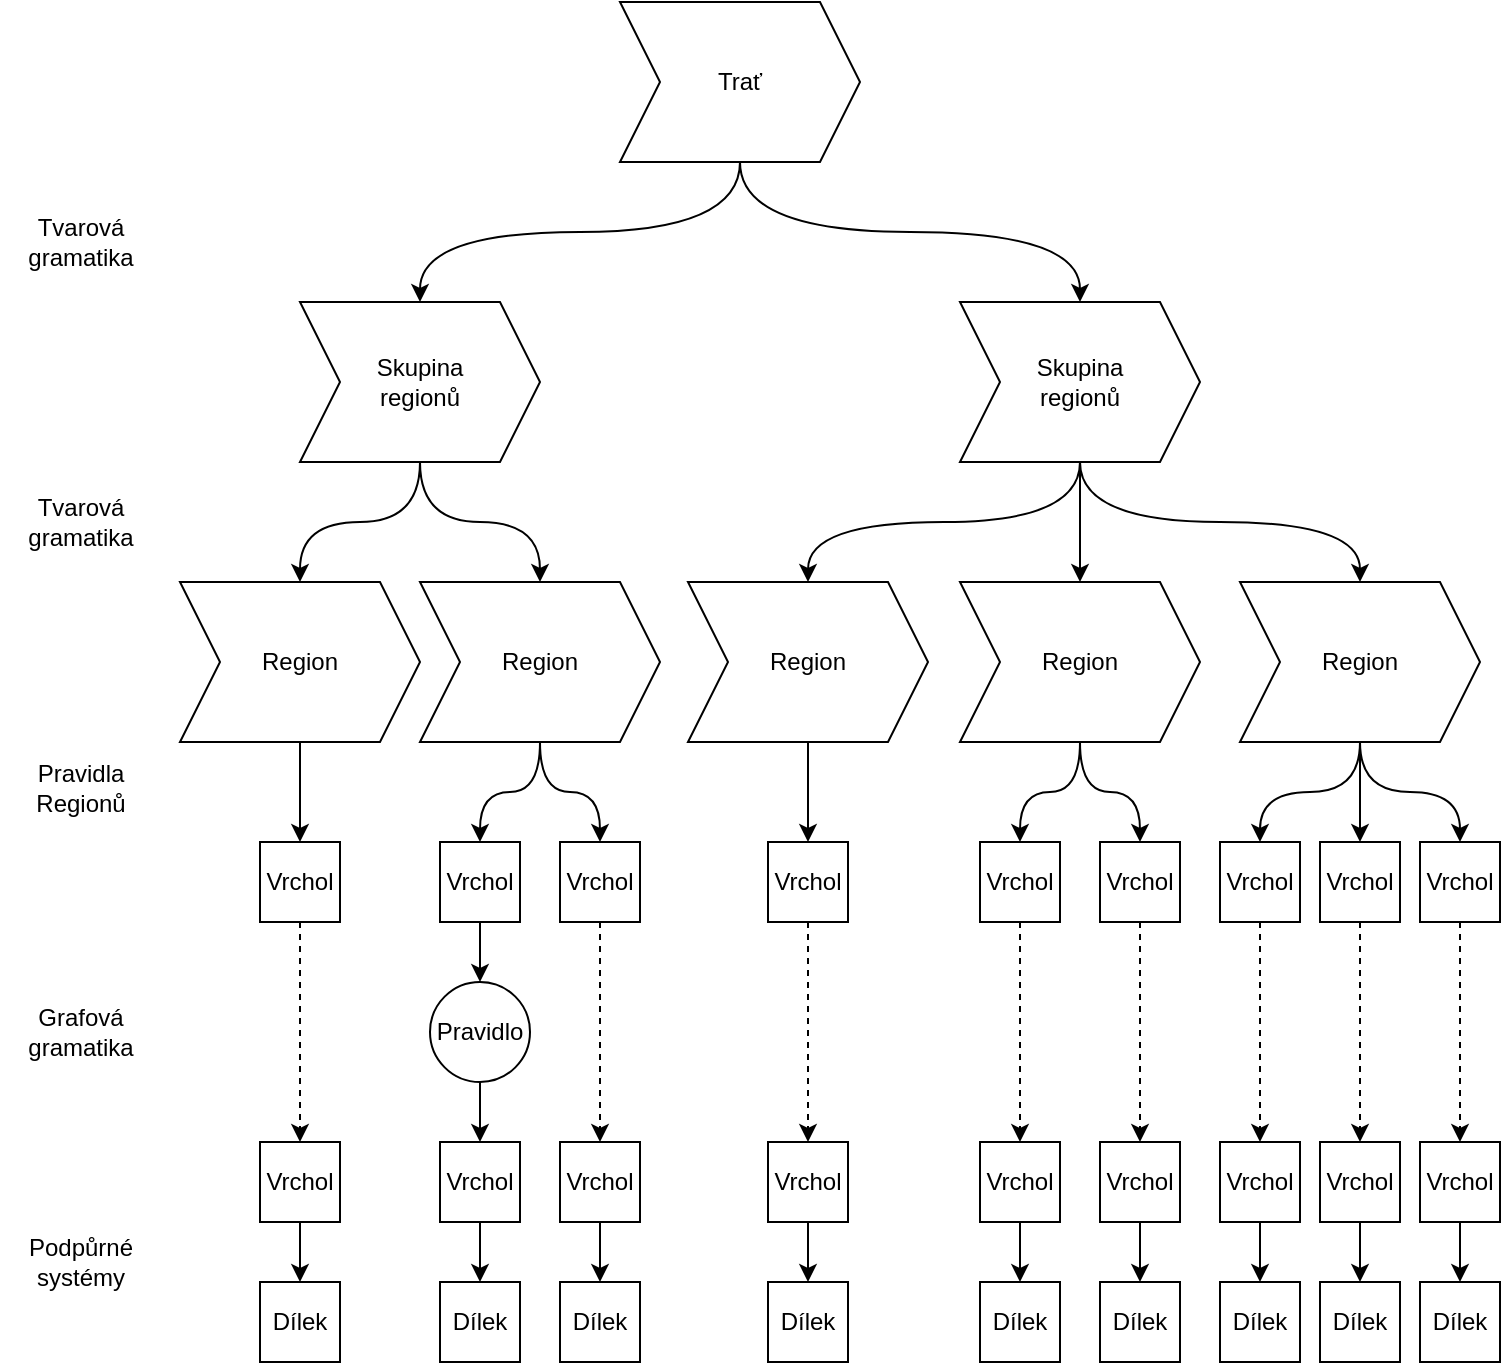 <mxfile version="26.2.14">
  <diagram name="Stránka-1" id="iqPWe5vi_Y_kr44j8F4p">
    <mxGraphModel dx="1042" dy="574" grid="1" gridSize="10" guides="1" tooltips="1" connect="1" arrows="1" fold="1" page="1" pageScale="1" pageWidth="827" pageHeight="1169" math="0" shadow="0">
      <root>
        <mxCell id="0" />
        <mxCell id="1" parent="0" />
        <mxCell id="tLYNpAmldiffLmxqfKL2-45" style="edgeStyle=orthogonalEdgeStyle;curved=1;rounded=0;orthogonalLoop=1;jettySize=auto;html=1;exitX=0.5;exitY=1;exitDx=0;exitDy=0;entryX=0.5;entryY=0;entryDx=0;entryDy=0;" parent="1" source="v-MoMMGTiFcIeM_M-H1C-52" target="tLYNpAmldiffLmxqfKL2-4" edge="1">
          <mxGeometry relative="1" as="geometry">
            <mxPoint x="220" y="300" as="sourcePoint" />
          </mxGeometry>
        </mxCell>
        <mxCell id="tLYNpAmldiffLmxqfKL2-46" style="edgeStyle=orthogonalEdgeStyle;curved=1;rounded=0;orthogonalLoop=1;jettySize=auto;html=1;exitX=0.5;exitY=1;exitDx=0;exitDy=0;entryX=0.5;entryY=0;entryDx=0;entryDy=0;" parent="1" source="v-MoMMGTiFcIeM_M-H1C-52" target="tLYNpAmldiffLmxqfKL2-5" edge="1">
          <mxGeometry relative="1" as="geometry">
            <mxPoint x="220" y="300" as="sourcePoint" />
          </mxGeometry>
        </mxCell>
        <mxCell id="v-MoMMGTiFcIeM_M-H1C-11" style="edgeStyle=orthogonalEdgeStyle;curved=1;rounded=0;orthogonalLoop=1;jettySize=auto;html=1;exitX=0.5;exitY=1;exitDx=0;exitDy=0;entryX=0.5;entryY=0;entryDx=0;entryDy=0;" edge="1" parent="1" source="tLYNpAmldiffLmxqfKL2-4" target="v-MoMMGTiFcIeM_M-H1C-6">
          <mxGeometry relative="1" as="geometry" />
        </mxCell>
        <mxCell id="tLYNpAmldiffLmxqfKL2-4" value="Region" style="shape=step;perimeter=stepPerimeter;whiteSpace=wrap;html=1;fixedSize=1;" parent="1" vertex="1">
          <mxGeometry x="100" y="350" width="120" height="80" as="geometry" />
        </mxCell>
        <mxCell id="v-MoMMGTiFcIeM_M-H1C-3" style="edgeStyle=orthogonalEdgeStyle;curved=1;rounded=0;orthogonalLoop=1;jettySize=auto;html=1;exitX=0.5;exitY=1;exitDx=0;exitDy=0;" edge="1" parent="1" source="tLYNpAmldiffLmxqfKL2-5" target="tLYNpAmldiffLmxqfKL2-9">
          <mxGeometry relative="1" as="geometry" />
        </mxCell>
        <mxCell id="v-MoMMGTiFcIeM_M-H1C-4" style="edgeStyle=orthogonalEdgeStyle;curved=1;rounded=0;orthogonalLoop=1;jettySize=auto;html=1;exitX=0.5;exitY=1;exitDx=0;exitDy=0;" edge="1" parent="1" source="tLYNpAmldiffLmxqfKL2-5" target="tLYNpAmldiffLmxqfKL2-11">
          <mxGeometry relative="1" as="geometry" />
        </mxCell>
        <mxCell id="tLYNpAmldiffLmxqfKL2-5" value="Region" style="shape=step;perimeter=stepPerimeter;whiteSpace=wrap;html=1;fixedSize=1;" parent="1" vertex="1">
          <mxGeometry x="220" y="350" width="120" height="80" as="geometry" />
        </mxCell>
        <mxCell id="v-MoMMGTiFcIeM_M-H1C-49" style="edgeStyle=orthogonalEdgeStyle;curved=1;rounded=0;orthogonalLoop=1;jettySize=auto;html=1;exitX=0.5;exitY=1;exitDx=0;exitDy=0;" edge="1" parent="1" source="tLYNpAmldiffLmxqfKL2-6" target="v-MoMMGTiFcIeM_M-H1C-13">
          <mxGeometry relative="1" as="geometry" />
        </mxCell>
        <mxCell id="tLYNpAmldiffLmxqfKL2-6" value="Region" style="shape=step;perimeter=stepPerimeter;whiteSpace=wrap;html=1;fixedSize=1;" parent="1" vertex="1">
          <mxGeometry x="354" y="350" width="120" height="80" as="geometry" />
        </mxCell>
        <mxCell id="v-MoMMGTiFcIeM_M-H1C-45" style="edgeStyle=orthogonalEdgeStyle;curved=1;rounded=0;orthogonalLoop=1;jettySize=auto;html=1;exitX=0.5;exitY=1;exitDx=0;exitDy=0;entryX=0.5;entryY=0;entryDx=0;entryDy=0;" edge="1" parent="1" source="tLYNpAmldiffLmxqfKL2-7" target="v-MoMMGTiFcIeM_M-H1C-23">
          <mxGeometry relative="1" as="geometry" />
        </mxCell>
        <mxCell id="v-MoMMGTiFcIeM_M-H1C-46" style="edgeStyle=orthogonalEdgeStyle;curved=1;rounded=0;orthogonalLoop=1;jettySize=auto;html=1;exitX=0.5;exitY=1;exitDx=0;exitDy=0;" edge="1" parent="1" source="tLYNpAmldiffLmxqfKL2-7" target="v-MoMMGTiFcIeM_M-H1C-18">
          <mxGeometry relative="1" as="geometry" />
        </mxCell>
        <mxCell id="tLYNpAmldiffLmxqfKL2-7" value="Region" style="shape=step;perimeter=stepPerimeter;whiteSpace=wrap;html=1;fixedSize=1;" parent="1" vertex="1">
          <mxGeometry x="490" y="350" width="120" height="80" as="geometry" />
        </mxCell>
        <mxCell id="v-MoMMGTiFcIeM_M-H1C-42" style="edgeStyle=orthogonalEdgeStyle;curved=1;rounded=0;orthogonalLoop=1;jettySize=auto;html=1;exitX=0.5;exitY=1;exitDx=0;exitDy=0;entryX=0.5;entryY=0;entryDx=0;entryDy=0;" edge="1" parent="1" source="tLYNpAmldiffLmxqfKL2-8" target="v-MoMMGTiFcIeM_M-H1C-28">
          <mxGeometry relative="1" as="geometry" />
        </mxCell>
        <mxCell id="v-MoMMGTiFcIeM_M-H1C-43" style="edgeStyle=orthogonalEdgeStyle;curved=1;rounded=0;orthogonalLoop=1;jettySize=auto;html=1;exitX=0.5;exitY=1;exitDx=0;exitDy=0;" edge="1" parent="1" source="tLYNpAmldiffLmxqfKL2-8" target="v-MoMMGTiFcIeM_M-H1C-33">
          <mxGeometry relative="1" as="geometry" />
        </mxCell>
        <mxCell id="v-MoMMGTiFcIeM_M-H1C-44" style="edgeStyle=orthogonalEdgeStyle;curved=1;rounded=0;orthogonalLoop=1;jettySize=auto;html=1;exitX=0.5;exitY=1;exitDx=0;exitDy=0;" edge="1" parent="1" source="tLYNpAmldiffLmxqfKL2-8" target="v-MoMMGTiFcIeM_M-H1C-38">
          <mxGeometry relative="1" as="geometry" />
        </mxCell>
        <mxCell id="tLYNpAmldiffLmxqfKL2-8" value="Region" style="shape=step;perimeter=stepPerimeter;whiteSpace=wrap;html=1;fixedSize=1;" parent="1" vertex="1">
          <mxGeometry x="630" y="350" width="120" height="80" as="geometry" />
        </mxCell>
        <mxCell id="tLYNpAmldiffLmxqfKL2-30" style="edgeStyle=orthogonalEdgeStyle;rounded=0;orthogonalLoop=1;jettySize=auto;html=1;exitX=0.5;exitY=1;exitDx=0;exitDy=0;entryX=0.5;entryY=0;entryDx=0;entryDy=0;" parent="1" source="tLYNpAmldiffLmxqfKL2-32" target="tLYNpAmldiffLmxqfKL2-28" edge="1">
          <mxGeometry relative="1" as="geometry" />
        </mxCell>
        <mxCell id="tLYNpAmldiffLmxqfKL2-9" value="Vrchol" style="whiteSpace=wrap;html=1;aspect=fixed;" parent="1" vertex="1">
          <mxGeometry x="230" y="480" width="40" height="40" as="geometry" />
        </mxCell>
        <mxCell id="tLYNpAmldiffLmxqfKL2-31" style="edgeStyle=orthogonalEdgeStyle;rounded=0;orthogonalLoop=1;jettySize=auto;html=1;exitX=0.5;exitY=1;exitDx=0;exitDy=0;entryX=0.5;entryY=0;entryDx=0;entryDy=0;strokeColor=default;dashed=1;" parent="1" source="tLYNpAmldiffLmxqfKL2-11" target="tLYNpAmldiffLmxqfKL2-29" edge="1">
          <mxGeometry relative="1" as="geometry" />
        </mxCell>
        <mxCell id="tLYNpAmldiffLmxqfKL2-11" value="Vrchol" style="whiteSpace=wrap;html=1;aspect=fixed;" parent="1" vertex="1">
          <mxGeometry x="290" y="480" width="40" height="40" as="geometry" />
        </mxCell>
        <mxCell id="tLYNpAmldiffLmxqfKL2-71" style="edgeStyle=orthogonalEdgeStyle;curved=1;rounded=0;orthogonalLoop=1;jettySize=auto;html=1;exitX=0.5;exitY=1;exitDx=0;exitDy=0;entryX=0.5;entryY=0;entryDx=0;entryDy=0;" parent="1" source="tLYNpAmldiffLmxqfKL2-28" target="tLYNpAmldiffLmxqfKL2-61" edge="1">
          <mxGeometry relative="1" as="geometry" />
        </mxCell>
        <mxCell id="tLYNpAmldiffLmxqfKL2-28" value="Vrchol" style="whiteSpace=wrap;html=1;aspect=fixed;" parent="1" vertex="1">
          <mxGeometry x="230" y="630" width="40" height="40" as="geometry" />
        </mxCell>
        <mxCell id="tLYNpAmldiffLmxqfKL2-72" style="edgeStyle=orthogonalEdgeStyle;curved=1;rounded=0;orthogonalLoop=1;jettySize=auto;html=1;exitX=0.5;exitY=1;exitDx=0;exitDy=0;entryX=0.5;entryY=0;entryDx=0;entryDy=0;" parent="1" source="tLYNpAmldiffLmxqfKL2-29" target="tLYNpAmldiffLmxqfKL2-62" edge="1">
          <mxGeometry relative="1" as="geometry" />
        </mxCell>
        <mxCell id="tLYNpAmldiffLmxqfKL2-29" value="Vrchol" style="whiteSpace=wrap;html=1;aspect=fixed;" parent="1" vertex="1">
          <mxGeometry x="290" y="630" width="40" height="40" as="geometry" />
        </mxCell>
        <mxCell id="tLYNpAmldiffLmxqfKL2-33" value="" style="edgeStyle=orthogonalEdgeStyle;rounded=0;orthogonalLoop=1;jettySize=auto;html=1;exitX=0.5;exitY=1;exitDx=0;exitDy=0;entryX=0.5;entryY=0;entryDx=0;entryDy=0;" parent="1" source="tLYNpAmldiffLmxqfKL2-9" target="tLYNpAmldiffLmxqfKL2-32" edge="1">
          <mxGeometry relative="1" as="geometry">
            <mxPoint x="250" y="520" as="sourcePoint" />
            <mxPoint x="250" y="620" as="targetPoint" />
          </mxGeometry>
        </mxCell>
        <mxCell id="tLYNpAmldiffLmxqfKL2-32" value="Pravidlo" style="ellipse;whiteSpace=wrap;html=1;aspect=fixed;" parent="1" vertex="1">
          <mxGeometry x="225" y="550" width="50" height="50" as="geometry" />
        </mxCell>
        <mxCell id="tLYNpAmldiffLmxqfKL2-53" value="Grafová&lt;div&gt;gramatika&lt;/div&gt;" style="text;html=1;align=center;verticalAlign=middle;resizable=0;points=[];autosize=1;strokeColor=none;fillColor=none;" parent="1" vertex="1">
          <mxGeometry x="10" y="555" width="80" height="40" as="geometry" />
        </mxCell>
        <mxCell id="tLYNpAmldiffLmxqfKL2-54" value="Pravidla&lt;div&gt;Regionů&lt;/div&gt;" style="text;html=1;align=center;verticalAlign=middle;resizable=0;points=[];autosize=1;strokeColor=none;fillColor=none;" parent="1" vertex="1">
          <mxGeometry x="15" y="433" width="70" height="40" as="geometry" />
        </mxCell>
        <mxCell id="tLYNpAmldiffLmxqfKL2-55" value="Tvarová&lt;div&gt;gramatika&lt;/div&gt;" style="text;html=1;align=center;verticalAlign=middle;resizable=0;points=[];autosize=1;strokeColor=none;fillColor=none;" parent="1" vertex="1">
          <mxGeometry x="10" y="300" width="80" height="40" as="geometry" />
        </mxCell>
        <mxCell id="tLYNpAmldiffLmxqfKL2-61" value="Dílek" style="whiteSpace=wrap;html=1;aspect=fixed;" parent="1" vertex="1">
          <mxGeometry x="230" y="700" width="40" height="40" as="geometry" />
        </mxCell>
        <mxCell id="tLYNpAmldiffLmxqfKL2-62" value="Dílek" style="whiteSpace=wrap;html=1;aspect=fixed;" parent="1" vertex="1">
          <mxGeometry x="290" y="700" width="40" height="40" as="geometry" />
        </mxCell>
        <mxCell id="tLYNpAmldiffLmxqfKL2-73" value="Podpůrné&lt;div&gt;systémy&lt;/div&gt;" style="text;html=1;align=center;verticalAlign=middle;resizable=0;points=[];autosize=1;strokeColor=none;fillColor=none;" parent="1" vertex="1">
          <mxGeometry x="10" y="670" width="80" height="40" as="geometry" />
        </mxCell>
        <mxCell id="v-MoMMGTiFcIeM_M-H1C-5" style="edgeStyle=orthogonalEdgeStyle;rounded=0;orthogonalLoop=1;jettySize=auto;html=1;exitX=0.5;exitY=1;exitDx=0;exitDy=0;entryX=0.5;entryY=0;entryDx=0;entryDy=0;strokeColor=default;dashed=1;" edge="1" parent="1" source="v-MoMMGTiFcIeM_M-H1C-6" target="v-MoMMGTiFcIeM_M-H1C-8">
          <mxGeometry relative="1" as="geometry" />
        </mxCell>
        <mxCell id="v-MoMMGTiFcIeM_M-H1C-6" value="Vrchol" style="whiteSpace=wrap;html=1;aspect=fixed;" vertex="1" parent="1">
          <mxGeometry x="140" y="480" width="40" height="40" as="geometry" />
        </mxCell>
        <mxCell id="v-MoMMGTiFcIeM_M-H1C-7" style="edgeStyle=orthogonalEdgeStyle;curved=1;rounded=0;orthogonalLoop=1;jettySize=auto;html=1;exitX=0.5;exitY=1;exitDx=0;exitDy=0;entryX=0.5;entryY=0;entryDx=0;entryDy=0;" edge="1" parent="1" source="v-MoMMGTiFcIeM_M-H1C-8" target="v-MoMMGTiFcIeM_M-H1C-9">
          <mxGeometry relative="1" as="geometry" />
        </mxCell>
        <mxCell id="v-MoMMGTiFcIeM_M-H1C-8" value="Vrchol" style="whiteSpace=wrap;html=1;aspect=fixed;" vertex="1" parent="1">
          <mxGeometry x="140" y="630" width="40" height="40" as="geometry" />
        </mxCell>
        <mxCell id="v-MoMMGTiFcIeM_M-H1C-9" value="Dílek" style="whiteSpace=wrap;html=1;aspect=fixed;" vertex="1" parent="1">
          <mxGeometry x="140" y="700" width="40" height="40" as="geometry" />
        </mxCell>
        <mxCell id="v-MoMMGTiFcIeM_M-H1C-12" style="edgeStyle=orthogonalEdgeStyle;rounded=0;orthogonalLoop=1;jettySize=auto;html=1;exitX=0.5;exitY=1;exitDx=0;exitDy=0;entryX=0.5;entryY=0;entryDx=0;entryDy=0;strokeColor=default;dashed=1;" edge="1" parent="1" source="v-MoMMGTiFcIeM_M-H1C-13" target="v-MoMMGTiFcIeM_M-H1C-15">
          <mxGeometry relative="1" as="geometry" />
        </mxCell>
        <mxCell id="v-MoMMGTiFcIeM_M-H1C-13" value="Vrchol" style="whiteSpace=wrap;html=1;aspect=fixed;" vertex="1" parent="1">
          <mxGeometry x="394" y="480" width="40" height="40" as="geometry" />
        </mxCell>
        <mxCell id="v-MoMMGTiFcIeM_M-H1C-14" style="edgeStyle=orthogonalEdgeStyle;curved=1;rounded=0;orthogonalLoop=1;jettySize=auto;html=1;exitX=0.5;exitY=1;exitDx=0;exitDy=0;entryX=0.5;entryY=0;entryDx=0;entryDy=0;" edge="1" parent="1" source="v-MoMMGTiFcIeM_M-H1C-15" target="v-MoMMGTiFcIeM_M-H1C-16">
          <mxGeometry relative="1" as="geometry" />
        </mxCell>
        <mxCell id="v-MoMMGTiFcIeM_M-H1C-15" value="Vrchol" style="whiteSpace=wrap;html=1;aspect=fixed;" vertex="1" parent="1">
          <mxGeometry x="394" y="630" width="40" height="40" as="geometry" />
        </mxCell>
        <mxCell id="v-MoMMGTiFcIeM_M-H1C-16" value="Dílek" style="whiteSpace=wrap;html=1;aspect=fixed;" vertex="1" parent="1">
          <mxGeometry x="394" y="700" width="40" height="40" as="geometry" />
        </mxCell>
        <mxCell id="v-MoMMGTiFcIeM_M-H1C-17" style="edgeStyle=orthogonalEdgeStyle;rounded=0;orthogonalLoop=1;jettySize=auto;html=1;exitX=0.5;exitY=1;exitDx=0;exitDy=0;entryX=0.5;entryY=0;entryDx=0;entryDy=0;strokeColor=default;dashed=1;" edge="1" parent="1" source="v-MoMMGTiFcIeM_M-H1C-18" target="v-MoMMGTiFcIeM_M-H1C-20">
          <mxGeometry relative="1" as="geometry" />
        </mxCell>
        <mxCell id="v-MoMMGTiFcIeM_M-H1C-18" value="Vrchol" style="whiteSpace=wrap;html=1;aspect=fixed;" vertex="1" parent="1">
          <mxGeometry x="500" y="480" width="40" height="40" as="geometry" />
        </mxCell>
        <mxCell id="v-MoMMGTiFcIeM_M-H1C-19" style="edgeStyle=orthogonalEdgeStyle;curved=1;rounded=0;orthogonalLoop=1;jettySize=auto;html=1;exitX=0.5;exitY=1;exitDx=0;exitDy=0;entryX=0.5;entryY=0;entryDx=0;entryDy=0;" edge="1" parent="1" source="v-MoMMGTiFcIeM_M-H1C-20" target="v-MoMMGTiFcIeM_M-H1C-21">
          <mxGeometry relative="1" as="geometry" />
        </mxCell>
        <mxCell id="v-MoMMGTiFcIeM_M-H1C-20" value="Vrchol" style="whiteSpace=wrap;html=1;aspect=fixed;" vertex="1" parent="1">
          <mxGeometry x="500" y="630" width="40" height="40" as="geometry" />
        </mxCell>
        <mxCell id="v-MoMMGTiFcIeM_M-H1C-21" value="Dílek" style="whiteSpace=wrap;html=1;aspect=fixed;" vertex="1" parent="1">
          <mxGeometry x="500" y="700" width="40" height="40" as="geometry" />
        </mxCell>
        <mxCell id="v-MoMMGTiFcIeM_M-H1C-22" style="edgeStyle=orthogonalEdgeStyle;rounded=0;orthogonalLoop=1;jettySize=auto;html=1;exitX=0.5;exitY=1;exitDx=0;exitDy=0;entryX=0.5;entryY=0;entryDx=0;entryDy=0;strokeColor=default;dashed=1;" edge="1" parent="1" source="v-MoMMGTiFcIeM_M-H1C-23" target="v-MoMMGTiFcIeM_M-H1C-25">
          <mxGeometry relative="1" as="geometry" />
        </mxCell>
        <mxCell id="v-MoMMGTiFcIeM_M-H1C-23" value="Vrchol" style="whiteSpace=wrap;html=1;aspect=fixed;" vertex="1" parent="1">
          <mxGeometry x="560" y="480" width="40" height="40" as="geometry" />
        </mxCell>
        <mxCell id="v-MoMMGTiFcIeM_M-H1C-24" style="edgeStyle=orthogonalEdgeStyle;curved=1;rounded=0;orthogonalLoop=1;jettySize=auto;html=1;exitX=0.5;exitY=1;exitDx=0;exitDy=0;entryX=0.5;entryY=0;entryDx=0;entryDy=0;" edge="1" parent="1" source="v-MoMMGTiFcIeM_M-H1C-25" target="v-MoMMGTiFcIeM_M-H1C-26">
          <mxGeometry relative="1" as="geometry" />
        </mxCell>
        <mxCell id="v-MoMMGTiFcIeM_M-H1C-25" value="Vrchol" style="whiteSpace=wrap;html=1;aspect=fixed;" vertex="1" parent="1">
          <mxGeometry x="560" y="630" width="40" height="40" as="geometry" />
        </mxCell>
        <mxCell id="v-MoMMGTiFcIeM_M-H1C-26" value="Dílek" style="whiteSpace=wrap;html=1;aspect=fixed;" vertex="1" parent="1">
          <mxGeometry x="560" y="700" width="40" height="40" as="geometry" />
        </mxCell>
        <mxCell id="v-MoMMGTiFcIeM_M-H1C-27" style="edgeStyle=orthogonalEdgeStyle;rounded=0;orthogonalLoop=1;jettySize=auto;html=1;exitX=0.5;exitY=1;exitDx=0;exitDy=0;entryX=0.5;entryY=0;entryDx=0;entryDy=0;strokeColor=default;dashed=1;" edge="1" parent="1" source="v-MoMMGTiFcIeM_M-H1C-28" target="v-MoMMGTiFcIeM_M-H1C-30">
          <mxGeometry relative="1" as="geometry" />
        </mxCell>
        <mxCell id="v-MoMMGTiFcIeM_M-H1C-28" value="Vrchol" style="whiteSpace=wrap;html=1;aspect=fixed;" vertex="1" parent="1">
          <mxGeometry x="620" y="480" width="40" height="40" as="geometry" />
        </mxCell>
        <mxCell id="v-MoMMGTiFcIeM_M-H1C-29" style="edgeStyle=orthogonalEdgeStyle;curved=1;rounded=0;orthogonalLoop=1;jettySize=auto;html=1;exitX=0.5;exitY=1;exitDx=0;exitDy=0;entryX=0.5;entryY=0;entryDx=0;entryDy=0;" edge="1" parent="1" source="v-MoMMGTiFcIeM_M-H1C-30" target="v-MoMMGTiFcIeM_M-H1C-31">
          <mxGeometry relative="1" as="geometry" />
        </mxCell>
        <mxCell id="v-MoMMGTiFcIeM_M-H1C-30" value="Vrchol" style="whiteSpace=wrap;html=1;aspect=fixed;" vertex="1" parent="1">
          <mxGeometry x="620" y="630" width="40" height="40" as="geometry" />
        </mxCell>
        <mxCell id="v-MoMMGTiFcIeM_M-H1C-31" value="Dílek" style="whiteSpace=wrap;html=1;aspect=fixed;" vertex="1" parent="1">
          <mxGeometry x="620" y="700" width="40" height="40" as="geometry" />
        </mxCell>
        <mxCell id="v-MoMMGTiFcIeM_M-H1C-32" style="edgeStyle=orthogonalEdgeStyle;rounded=0;orthogonalLoop=1;jettySize=auto;html=1;exitX=0.5;exitY=1;exitDx=0;exitDy=0;entryX=0.5;entryY=0;entryDx=0;entryDy=0;strokeColor=default;dashed=1;" edge="1" parent="1" source="v-MoMMGTiFcIeM_M-H1C-33" target="v-MoMMGTiFcIeM_M-H1C-35">
          <mxGeometry relative="1" as="geometry" />
        </mxCell>
        <mxCell id="v-MoMMGTiFcIeM_M-H1C-33" value="Vrchol" style="whiteSpace=wrap;html=1;aspect=fixed;" vertex="1" parent="1">
          <mxGeometry x="670" y="480" width="40" height="40" as="geometry" />
        </mxCell>
        <mxCell id="v-MoMMGTiFcIeM_M-H1C-34" style="edgeStyle=orthogonalEdgeStyle;curved=1;rounded=0;orthogonalLoop=1;jettySize=auto;html=1;exitX=0.5;exitY=1;exitDx=0;exitDy=0;entryX=0.5;entryY=0;entryDx=0;entryDy=0;" edge="1" parent="1" source="v-MoMMGTiFcIeM_M-H1C-35" target="v-MoMMGTiFcIeM_M-H1C-36">
          <mxGeometry relative="1" as="geometry" />
        </mxCell>
        <mxCell id="v-MoMMGTiFcIeM_M-H1C-35" value="Vrchol" style="whiteSpace=wrap;html=1;aspect=fixed;" vertex="1" parent="1">
          <mxGeometry x="670" y="630" width="40" height="40" as="geometry" />
        </mxCell>
        <mxCell id="v-MoMMGTiFcIeM_M-H1C-36" value="Dílek" style="whiteSpace=wrap;html=1;aspect=fixed;" vertex="1" parent="1">
          <mxGeometry x="670" y="700" width="40" height="40" as="geometry" />
        </mxCell>
        <mxCell id="v-MoMMGTiFcIeM_M-H1C-37" style="edgeStyle=orthogonalEdgeStyle;rounded=0;orthogonalLoop=1;jettySize=auto;html=1;exitX=0.5;exitY=1;exitDx=0;exitDy=0;entryX=0.5;entryY=0;entryDx=0;entryDy=0;strokeColor=default;dashed=1;" edge="1" parent="1" source="v-MoMMGTiFcIeM_M-H1C-38" target="v-MoMMGTiFcIeM_M-H1C-40">
          <mxGeometry relative="1" as="geometry" />
        </mxCell>
        <mxCell id="v-MoMMGTiFcIeM_M-H1C-38" value="Vrchol" style="whiteSpace=wrap;html=1;aspect=fixed;" vertex="1" parent="1">
          <mxGeometry x="720" y="480" width="40" height="40" as="geometry" />
        </mxCell>
        <mxCell id="v-MoMMGTiFcIeM_M-H1C-39" style="edgeStyle=orthogonalEdgeStyle;curved=1;rounded=0;orthogonalLoop=1;jettySize=auto;html=1;exitX=0.5;exitY=1;exitDx=0;exitDy=0;entryX=0.5;entryY=0;entryDx=0;entryDy=0;" edge="1" parent="1" source="v-MoMMGTiFcIeM_M-H1C-40" target="v-MoMMGTiFcIeM_M-H1C-41">
          <mxGeometry relative="1" as="geometry" />
        </mxCell>
        <mxCell id="v-MoMMGTiFcIeM_M-H1C-40" value="Vrchol" style="whiteSpace=wrap;html=1;aspect=fixed;" vertex="1" parent="1">
          <mxGeometry x="720" y="630" width="40" height="40" as="geometry" />
        </mxCell>
        <mxCell id="v-MoMMGTiFcIeM_M-H1C-41" value="Dílek" style="whiteSpace=wrap;html=1;aspect=fixed;" vertex="1" parent="1">
          <mxGeometry x="720" y="700" width="40" height="40" as="geometry" />
        </mxCell>
        <mxCell id="v-MoMMGTiFcIeM_M-H1C-51" value="Tvarová&lt;div&gt;gramatika&lt;/div&gt;" style="text;html=1;align=center;verticalAlign=middle;resizable=0;points=[];autosize=1;strokeColor=none;fillColor=none;" vertex="1" parent="1">
          <mxGeometry x="10" y="160" width="80" height="40" as="geometry" />
        </mxCell>
        <mxCell id="v-MoMMGTiFcIeM_M-H1C-52" value="Skupina&lt;div&gt;regionů&lt;/div&gt;" style="shape=step;perimeter=stepPerimeter;whiteSpace=wrap;html=1;fixedSize=1;" vertex="1" parent="1">
          <mxGeometry x="160" y="210" width="120" height="80" as="geometry" />
        </mxCell>
        <mxCell id="v-MoMMGTiFcIeM_M-H1C-56" style="edgeStyle=orthogonalEdgeStyle;curved=1;rounded=0;orthogonalLoop=1;jettySize=auto;html=1;exitX=0.5;exitY=1;exitDx=0;exitDy=0;" edge="1" parent="1" source="v-MoMMGTiFcIeM_M-H1C-53" target="tLYNpAmldiffLmxqfKL2-7">
          <mxGeometry relative="1" as="geometry" />
        </mxCell>
        <mxCell id="v-MoMMGTiFcIeM_M-H1C-57" style="edgeStyle=orthogonalEdgeStyle;curved=1;rounded=0;orthogonalLoop=1;jettySize=auto;html=1;exitX=0.5;exitY=1;exitDx=0;exitDy=0;" edge="1" parent="1" source="v-MoMMGTiFcIeM_M-H1C-53" target="tLYNpAmldiffLmxqfKL2-6">
          <mxGeometry relative="1" as="geometry" />
        </mxCell>
        <mxCell id="v-MoMMGTiFcIeM_M-H1C-58" style="edgeStyle=orthogonalEdgeStyle;curved=1;rounded=0;orthogonalLoop=1;jettySize=auto;html=1;exitX=0.5;exitY=1;exitDx=0;exitDy=0;entryX=0.5;entryY=0;entryDx=0;entryDy=0;" edge="1" parent="1" source="v-MoMMGTiFcIeM_M-H1C-53" target="tLYNpAmldiffLmxqfKL2-8">
          <mxGeometry relative="1" as="geometry" />
        </mxCell>
        <mxCell id="v-MoMMGTiFcIeM_M-H1C-53" value="Skupina&lt;div&gt;regionů&lt;/div&gt;" style="shape=step;perimeter=stepPerimeter;whiteSpace=wrap;html=1;fixedSize=1;" vertex="1" parent="1">
          <mxGeometry x="490" y="210" width="120" height="80" as="geometry" />
        </mxCell>
        <mxCell id="v-MoMMGTiFcIeM_M-H1C-60" style="edgeStyle=orthogonalEdgeStyle;curved=1;rounded=0;orthogonalLoop=1;jettySize=auto;html=1;exitX=0.5;exitY=1;exitDx=0;exitDy=0;entryX=0.5;entryY=0;entryDx=0;entryDy=0;" edge="1" parent="1" source="v-MoMMGTiFcIeM_M-H1C-59" target="v-MoMMGTiFcIeM_M-H1C-52">
          <mxGeometry relative="1" as="geometry" />
        </mxCell>
        <mxCell id="v-MoMMGTiFcIeM_M-H1C-61" style="edgeStyle=orthogonalEdgeStyle;curved=1;rounded=0;orthogonalLoop=1;jettySize=auto;html=1;exitX=0.5;exitY=1;exitDx=0;exitDy=0;entryX=0.5;entryY=0;entryDx=0;entryDy=0;" edge="1" parent="1" source="v-MoMMGTiFcIeM_M-H1C-59" target="v-MoMMGTiFcIeM_M-H1C-53">
          <mxGeometry relative="1" as="geometry" />
        </mxCell>
        <mxCell id="v-MoMMGTiFcIeM_M-H1C-59" value="Trať" style="shape=step;perimeter=stepPerimeter;whiteSpace=wrap;html=1;fixedSize=1;" vertex="1" parent="1">
          <mxGeometry x="320" y="60" width="120" height="80" as="geometry" />
        </mxCell>
      </root>
    </mxGraphModel>
  </diagram>
</mxfile>
